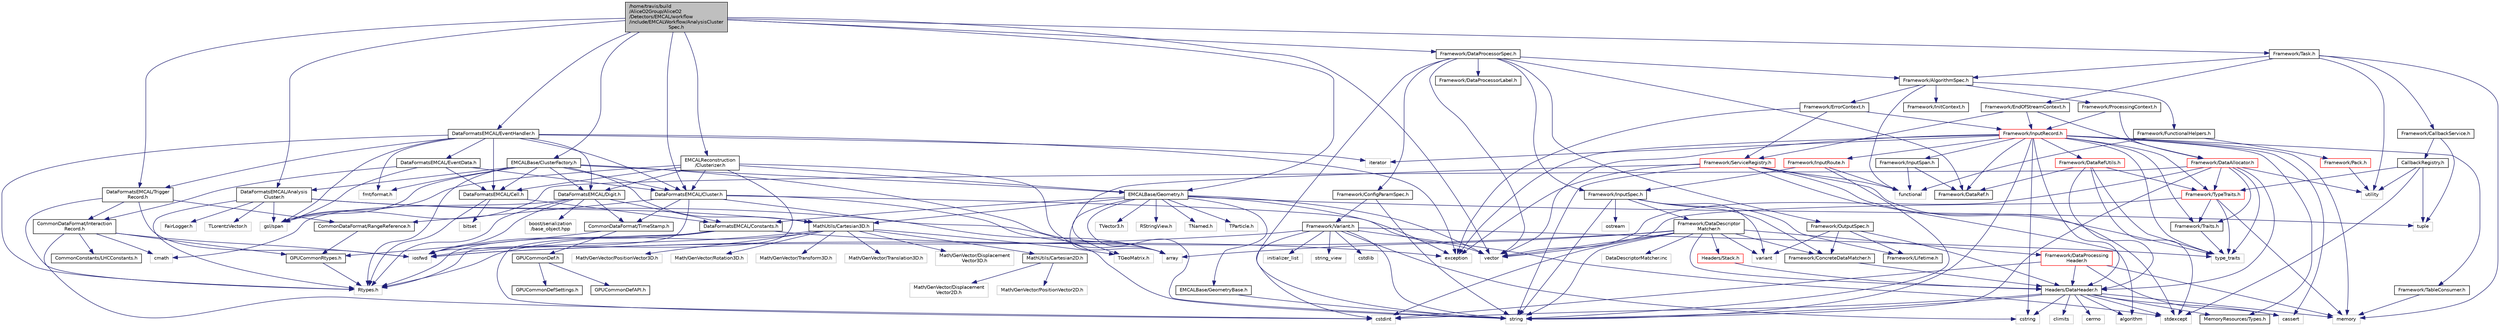 digraph "/home/travis/build/AliceO2Group/AliceO2/Detectors/EMCAL/workflow/include/EMCALWorkflow/AnalysisClusterSpec.h"
{
 // INTERACTIVE_SVG=YES
  bgcolor="transparent";
  edge [fontname="Helvetica",fontsize="10",labelfontname="Helvetica",labelfontsize="10"];
  node [fontname="Helvetica",fontsize="10",shape=record];
  Node0 [label="/home/travis/build\l/AliceO2Group/AliceO2\l/Detectors/EMCAL/workflow\l/include/EMCALWorkflow/AnalysisCluster\lSpec.h",height=0.2,width=0.4,color="black", fillcolor="grey75", style="filled", fontcolor="black"];
  Node0 -> Node1 [color="midnightblue",fontsize="10",style="solid",fontname="Helvetica"];
  Node1 [label="vector",height=0.2,width=0.4,color="grey75"];
  Node0 -> Node2 [color="midnightblue",fontsize="10",style="solid",fontname="Helvetica"];
  Node2 [label="DataFormatsEMCAL/Cluster.h",height=0.2,width=0.4,color="black",URL="$dc/d27/DataFormats_2Detectors_2EMCAL_2include_2DataFormatsEMCAL_2Cluster_8h.html"];
  Node2 -> Node3 [color="midnightblue",fontsize="10",style="solid",fontname="Helvetica"];
  Node3 [label="array",height=0.2,width=0.4,color="grey75"];
  Node2 -> Node4 [color="midnightblue",fontsize="10",style="solid",fontname="Helvetica"];
  Node4 [label="iosfwd",height=0.2,width=0.4,color="grey75"];
  Node2 -> Node5 [color="midnightblue",fontsize="10",style="solid",fontname="Helvetica"];
  Node5 [label="string",height=0.2,width=0.4,color="grey75"];
  Node2 -> Node1 [color="midnightblue",fontsize="10",style="solid",fontname="Helvetica"];
  Node2 -> Node6 [color="midnightblue",fontsize="10",style="solid",fontname="Helvetica"];
  Node6 [label="CommonDataFormat/TimeStamp.h",height=0.2,width=0.4,color="black",URL="$df/d5d/common_2include_2CommonDataFormat_2TimeStamp_8h.html"];
  Node6 -> Node7 [color="midnightblue",fontsize="10",style="solid",fontname="Helvetica"];
  Node7 [label="GPUCommonRtypes.h",height=0.2,width=0.4,color="black",URL="$d2/d45/GPUCommonRtypes_8h.html"];
  Node7 -> Node8 [color="midnightblue",fontsize="10",style="solid",fontname="Helvetica"];
  Node8 [label="Rtypes.h",height=0.2,width=0.4,color="grey75"];
  Node6 -> Node9 [color="midnightblue",fontsize="10",style="solid",fontname="Helvetica"];
  Node9 [label="GPUCommonDef.h",height=0.2,width=0.4,color="black",URL="$df/d21/GPUCommonDef_8h.html"];
  Node9 -> Node10 [color="midnightblue",fontsize="10",style="solid",fontname="Helvetica"];
  Node10 [label="GPUCommonDefSettings.h",height=0.2,width=0.4,color="black",URL="$d5/d93/GPUCommonDefSettings_8h.html"];
  Node9 -> Node11 [color="midnightblue",fontsize="10",style="solid",fontname="Helvetica"];
  Node11 [label="GPUCommonDefAPI.h",height=0.2,width=0.4,color="black",URL="$da/d5a/GPUCommonDefAPI_8h.html"];
  Node2 -> Node12 [color="midnightblue",fontsize="10",style="solid",fontname="Helvetica"];
  Node12 [label="CommonDataFormat/RangeReference.h",height=0.2,width=0.4,color="black",URL="$de/d64/RangeReference_8h.html",tooltip="Class to refer to the 1st entry and N elements of some group in the continuous container. "];
  Node12 -> Node7 [color="midnightblue",fontsize="10",style="solid",fontname="Helvetica"];
  Node0 -> Node13 [color="midnightblue",fontsize="10",style="solid",fontname="Helvetica"];
  Node13 [label="DataFormatsEMCAL/Trigger\lRecord.h",height=0.2,width=0.4,color="black",URL="$d9/d38/EMCAL_2include_2DataFormatsEMCAL_2TriggerRecord_8h.html"];
  Node13 -> Node4 [color="midnightblue",fontsize="10",style="solid",fontname="Helvetica"];
  Node13 -> Node8 [color="midnightblue",fontsize="10",style="solid",fontname="Helvetica"];
  Node13 -> Node14 [color="midnightblue",fontsize="10",style="solid",fontname="Helvetica"];
  Node14 [label="CommonDataFormat/Interaction\lRecord.h",height=0.2,width=0.4,color="black",URL="$d9/d80/InteractionRecord_8h.html"];
  Node14 -> Node7 [color="midnightblue",fontsize="10",style="solid",fontname="Helvetica"];
  Node14 -> Node4 [color="midnightblue",fontsize="10",style="solid",fontname="Helvetica"];
  Node14 -> Node15 [color="midnightblue",fontsize="10",style="solid",fontname="Helvetica"];
  Node15 [label="cmath",height=0.2,width=0.4,color="grey75"];
  Node14 -> Node16 [color="midnightblue",fontsize="10",style="solid",fontname="Helvetica"];
  Node16 [label="cstdint",height=0.2,width=0.4,color="grey75"];
  Node14 -> Node17 [color="midnightblue",fontsize="10",style="solid",fontname="Helvetica"];
  Node17 [label="CommonConstants/LHCConstants.h",height=0.2,width=0.4,color="black",URL="$d4/dc6/LHCConstants_8h.html",tooltip="Header to collect LHC related constants. "];
  Node13 -> Node12 [color="midnightblue",fontsize="10",style="solid",fontname="Helvetica"];
  Node0 -> Node18 [color="midnightblue",fontsize="10",style="solid",fontname="Helvetica"];
  Node18 [label="DataFormatsEMCAL/Analysis\lCluster.h",height=0.2,width=0.4,color="black",URL="$d8/da3/AnalysisCluster_8h.html"];
  Node18 -> Node19 [color="midnightblue",fontsize="10",style="solid",fontname="Helvetica"];
  Node19 [label="FairLogger.h",height=0.2,width=0.4,color="grey75"];
  Node18 -> Node20 [color="midnightblue",fontsize="10",style="solid",fontname="Helvetica"];
  Node20 [label="gsl/span",height=0.2,width=0.4,color="grey75"];
  Node18 -> Node3 [color="midnightblue",fontsize="10",style="solid",fontname="Helvetica"];
  Node18 -> Node8 [color="midnightblue",fontsize="10",style="solid",fontname="Helvetica"];
  Node18 -> Node21 [color="midnightblue",fontsize="10",style="solid",fontname="Helvetica"];
  Node21 [label="MathUtils/Cartesian3D.h",height=0.2,width=0.4,color="black",URL="$dd/d76/Cartesian3D_8h.html"];
  Node21 -> Node22 [color="midnightblue",fontsize="10",style="solid",fontname="Helvetica"];
  Node22 [label="Math/GenVector/Displacement\lVector3D.h",height=0.2,width=0.4,color="grey75"];
  Node21 -> Node23 [color="midnightblue",fontsize="10",style="solid",fontname="Helvetica"];
  Node23 [label="Math/GenVector/PositionVector3D.h",height=0.2,width=0.4,color="grey75"];
  Node21 -> Node24 [color="midnightblue",fontsize="10",style="solid",fontname="Helvetica"];
  Node24 [label="Math/GenVector/Rotation3D.h",height=0.2,width=0.4,color="grey75"];
  Node21 -> Node25 [color="midnightblue",fontsize="10",style="solid",fontname="Helvetica"];
  Node25 [label="Math/GenVector/Transform3D.h",height=0.2,width=0.4,color="grey75"];
  Node21 -> Node26 [color="midnightblue",fontsize="10",style="solid",fontname="Helvetica"];
  Node26 [label="Math/GenVector/Translation3D.h",height=0.2,width=0.4,color="grey75"];
  Node21 -> Node8 [color="midnightblue",fontsize="10",style="solid",fontname="Helvetica"];
  Node21 -> Node27 [color="midnightblue",fontsize="10",style="solid",fontname="Helvetica"];
  Node27 [label="TGeoMatrix.h",height=0.2,width=0.4,color="grey75"];
  Node21 -> Node4 [color="midnightblue",fontsize="10",style="solid",fontname="Helvetica"];
  Node21 -> Node28 [color="midnightblue",fontsize="10",style="solid",fontname="Helvetica"];
  Node28 [label="MathUtils/Cartesian2D.h",height=0.2,width=0.4,color="black",URL="$d2/dd0/Cartesian2D_8h.html"];
  Node28 -> Node29 [color="midnightblue",fontsize="10",style="solid",fontname="Helvetica"];
  Node29 [label="Math/GenVector/Displacement\lVector2D.h",height=0.2,width=0.4,color="grey75"];
  Node28 -> Node30 [color="midnightblue",fontsize="10",style="solid",fontname="Helvetica"];
  Node30 [label="Math/GenVector/PositionVector2D.h",height=0.2,width=0.4,color="grey75"];
  Node18 -> Node31 [color="midnightblue",fontsize="10",style="solid",fontname="Helvetica"];
  Node31 [label="TLorentzVector.h",height=0.2,width=0.4,color="grey75"];
  Node0 -> Node32 [color="midnightblue",fontsize="10",style="solid",fontname="Helvetica"];
  Node32 [label="DataFormatsEMCAL/EventHandler.h",height=0.2,width=0.4,color="black",URL="$da/dcc/EventHandler_8h.html"];
  Node32 -> Node33 [color="midnightblue",fontsize="10",style="solid",fontname="Helvetica"];
  Node33 [label="exception",height=0.2,width=0.4,color="grey75"];
  Node32 -> Node34 [color="midnightblue",fontsize="10",style="solid",fontname="Helvetica"];
  Node34 [label="iterator",height=0.2,width=0.4,color="grey75"];
  Node32 -> Node20 [color="midnightblue",fontsize="10",style="solid",fontname="Helvetica"];
  Node32 -> Node8 [color="midnightblue",fontsize="10",style="solid",fontname="Helvetica"];
  Node32 -> Node35 [color="midnightblue",fontsize="10",style="solid",fontname="Helvetica"];
  Node35 [label="fmt/format.h",height=0.2,width=0.4,color="grey75"];
  Node32 -> Node36 [color="midnightblue",fontsize="10",style="solid",fontname="Helvetica"];
  Node36 [label="DataFormatsEMCAL/Cell.h",height=0.2,width=0.4,color="black",URL="$d5/dd3/DataFormats_2Detectors_2EMCAL_2include_2DataFormatsEMCAL_2Cell_8h.html"];
  Node36 -> Node37 [color="midnightblue",fontsize="10",style="solid",fontname="Helvetica"];
  Node37 [label="bitset",height=0.2,width=0.4,color="grey75"];
  Node36 -> Node8 [color="midnightblue",fontsize="10",style="solid",fontname="Helvetica"];
  Node36 -> Node38 [color="midnightblue",fontsize="10",style="solid",fontname="Helvetica"];
  Node38 [label="DataFormatsEMCAL/Constants.h",height=0.2,width=0.4,color="black",URL="$dd/dda/DataFormats_2Detectors_2EMCAL_2include_2DataFormatsEMCAL_2Constants_8h.html"];
  Node38 -> Node8 [color="midnightblue",fontsize="10",style="solid",fontname="Helvetica"];
  Node38 -> Node4 [color="midnightblue",fontsize="10",style="solid",fontname="Helvetica"];
  Node38 -> Node33 [color="midnightblue",fontsize="10",style="solid",fontname="Helvetica"];
  Node38 -> Node16 [color="midnightblue",fontsize="10",style="solid",fontname="Helvetica"];
  Node32 -> Node2 [color="midnightblue",fontsize="10",style="solid",fontname="Helvetica"];
  Node32 -> Node39 [color="midnightblue",fontsize="10",style="solid",fontname="Helvetica"];
  Node39 [label="DataFormatsEMCAL/Digit.h",height=0.2,width=0.4,color="black",URL="$d3/d6e/DataFormats_2Detectors_2EMCAL_2include_2DataFormatsEMCAL_2Digit_8h.html"];
  Node39 -> Node4 [color="midnightblue",fontsize="10",style="solid",fontname="Helvetica"];
  Node39 -> Node15 [color="midnightblue",fontsize="10",style="solid",fontname="Helvetica"];
  Node39 -> Node8 [color="midnightblue",fontsize="10",style="solid",fontname="Helvetica"];
  Node39 -> Node6 [color="midnightblue",fontsize="10",style="solid",fontname="Helvetica"];
  Node39 -> Node38 [color="midnightblue",fontsize="10",style="solid",fontname="Helvetica"];
  Node39 -> Node40 [color="midnightblue",fontsize="10",style="solid",fontname="Helvetica"];
  Node40 [label="boost/serialization\l/base_object.hpp",height=0.2,width=0.4,color="grey75"];
  Node32 -> Node41 [color="midnightblue",fontsize="10",style="solid",fontname="Helvetica"];
  Node41 [label="DataFormatsEMCAL/EventData.h",height=0.2,width=0.4,color="black",URL="$dd/df3/EventData_8h.html"];
  Node41 -> Node20 [color="midnightblue",fontsize="10",style="solid",fontname="Helvetica"];
  Node41 -> Node14 [color="midnightblue",fontsize="10",style="solid",fontname="Helvetica"];
  Node41 -> Node36 [color="midnightblue",fontsize="10",style="solid",fontname="Helvetica"];
  Node41 -> Node2 [color="midnightblue",fontsize="10",style="solid",fontname="Helvetica"];
  Node32 -> Node13 [color="midnightblue",fontsize="10",style="solid",fontname="Helvetica"];
  Node0 -> Node42 [color="midnightblue",fontsize="10",style="solid",fontname="Helvetica"];
  Node42 [label="EMCALBase/Geometry.h",height=0.2,width=0.4,color="black",URL="$dd/da8/EMCAL_2base_2include_2EMCALBase_2Geometry_8h.html"];
  Node42 -> Node33 [color="midnightblue",fontsize="10",style="solid",fontname="Helvetica"];
  Node42 -> Node5 [color="midnightblue",fontsize="10",style="solid",fontname="Helvetica"];
  Node42 -> Node43 [color="midnightblue",fontsize="10",style="solid",fontname="Helvetica"];
  Node43 [label="tuple",height=0.2,width=0.4,color="grey75"];
  Node42 -> Node1 [color="midnightblue",fontsize="10",style="solid",fontname="Helvetica"];
  Node42 -> Node44 [color="midnightblue",fontsize="10",style="solid",fontname="Helvetica"];
  Node44 [label="RStringView.h",height=0.2,width=0.4,color="grey75"];
  Node42 -> Node27 [color="midnightblue",fontsize="10",style="solid",fontname="Helvetica"];
  Node42 -> Node45 [color="midnightblue",fontsize="10",style="solid",fontname="Helvetica"];
  Node45 [label="TNamed.h",height=0.2,width=0.4,color="grey75"];
  Node42 -> Node46 [color="midnightblue",fontsize="10",style="solid",fontname="Helvetica"];
  Node46 [label="TParticle.h",height=0.2,width=0.4,color="grey75"];
  Node42 -> Node47 [color="midnightblue",fontsize="10",style="solid",fontname="Helvetica"];
  Node47 [label="TVector3.h",height=0.2,width=0.4,color="grey75"];
  Node42 -> Node38 [color="midnightblue",fontsize="10",style="solid",fontname="Helvetica"];
  Node42 -> Node48 [color="midnightblue",fontsize="10",style="solid",fontname="Helvetica"];
  Node48 [label="EMCALBase/GeometryBase.h",height=0.2,width=0.4,color="black",URL="$d5/d5e/GeometryBase_8h.html"];
  Node48 -> Node5 [color="midnightblue",fontsize="10",style="solid",fontname="Helvetica"];
  Node42 -> Node21 [color="midnightblue",fontsize="10",style="solid",fontname="Helvetica"];
  Node0 -> Node49 [color="midnightblue",fontsize="10",style="solid",fontname="Helvetica"];
  Node49 [label="EMCALBase/ClusterFactory.h",height=0.2,width=0.4,color="black",URL="$d0/d55/ClusterFactory_8h.html"];
  Node49 -> Node3 [color="midnightblue",fontsize="10",style="solid",fontname="Helvetica"];
  Node49 -> Node20 [color="midnightblue",fontsize="10",style="solid",fontname="Helvetica"];
  Node49 -> Node8 [color="midnightblue",fontsize="10",style="solid",fontname="Helvetica"];
  Node49 -> Node35 [color="midnightblue",fontsize="10",style="solid",fontname="Helvetica"];
  Node49 -> Node2 [color="midnightblue",fontsize="10",style="solid",fontname="Helvetica"];
  Node49 -> Node39 [color="midnightblue",fontsize="10",style="solid",fontname="Helvetica"];
  Node49 -> Node36 [color="midnightblue",fontsize="10",style="solid",fontname="Helvetica"];
  Node49 -> Node18 [color="midnightblue",fontsize="10",style="solid",fontname="Helvetica"];
  Node49 -> Node42 [color="midnightblue",fontsize="10",style="solid",fontname="Helvetica"];
  Node49 -> Node21 [color="midnightblue",fontsize="10",style="solid",fontname="Helvetica"];
  Node0 -> Node50 [color="midnightblue",fontsize="10",style="solid",fontname="Helvetica"];
  Node50 [label="EMCALReconstruction\l/Clusterizer.h",height=0.2,width=0.4,color="black",URL="$da/d9a/EMCAL_2reconstruction_2include_2EMCALReconstruction_2Clusterizer_8h.html"];
  Node50 -> Node3 [color="midnightblue",fontsize="10",style="solid",fontname="Helvetica"];
  Node50 -> Node20 [color="midnightblue",fontsize="10",style="solid",fontname="Helvetica"];
  Node50 -> Node8 [color="midnightblue",fontsize="10",style="solid",fontname="Helvetica"];
  Node50 -> Node2 [color="midnightblue",fontsize="10",style="solid",fontname="Helvetica"];
  Node50 -> Node39 [color="midnightblue",fontsize="10",style="solid",fontname="Helvetica"];
  Node50 -> Node36 [color="midnightblue",fontsize="10",style="solid",fontname="Helvetica"];
  Node50 -> Node42 [color="midnightblue",fontsize="10",style="solid",fontname="Helvetica"];
  Node0 -> Node51 [color="midnightblue",fontsize="10",style="solid",fontname="Helvetica"];
  Node51 [label="Framework/DataProcessorSpec.h",height=0.2,width=0.4,color="black",URL="$d0/df4/DataProcessorSpec_8h.html"];
  Node51 -> Node52 [color="midnightblue",fontsize="10",style="solid",fontname="Helvetica"];
  Node52 [label="Framework/AlgorithmSpec.h",height=0.2,width=0.4,color="black",URL="$d0/d14/AlgorithmSpec_8h.html"];
  Node52 -> Node53 [color="midnightblue",fontsize="10",style="solid",fontname="Helvetica"];
  Node53 [label="Framework/ProcessingContext.h",height=0.2,width=0.4,color="black",URL="$de/d6a/ProcessingContext_8h.html"];
  Node53 -> Node54 [color="midnightblue",fontsize="10",style="solid",fontname="Helvetica"];
  Node54 [label="Framework/InputRecord.h",height=0.2,width=0.4,color="red",URL="$d6/d5c/InputRecord_8h.html"];
  Node54 -> Node55 [color="midnightblue",fontsize="10",style="solid",fontname="Helvetica"];
  Node55 [label="Framework/DataRef.h",height=0.2,width=0.4,color="black",URL="$d5/dfb/DataRef_8h.html"];
  Node54 -> Node56 [color="midnightblue",fontsize="10",style="solid",fontname="Helvetica"];
  Node56 [label="Framework/DataRefUtils.h",height=0.2,width=0.4,color="red",URL="$d5/db8/DataRefUtils_8h.html"];
  Node56 -> Node55 [color="midnightblue",fontsize="10",style="solid",fontname="Helvetica"];
  Node56 -> Node70 [color="midnightblue",fontsize="10",style="solid",fontname="Helvetica"];
  Node70 [label="Framework/TypeTraits.h",height=0.2,width=0.4,color="red",URL="$d0/d95/TypeTraits_8h.html"];
  Node70 -> Node71 [color="midnightblue",fontsize="10",style="solid",fontname="Helvetica"];
  Node71 [label="type_traits",height=0.2,width=0.4,color="grey75"];
  Node70 -> Node1 [color="midnightblue",fontsize="10",style="solid",fontname="Helvetica"];
  Node70 -> Node65 [color="midnightblue",fontsize="10",style="solid",fontname="Helvetica"];
  Node65 [label="memory",height=0.2,width=0.4,color="grey75"];
  Node70 -> Node72 [color="midnightblue",fontsize="10",style="solid",fontname="Helvetica"];
  Node72 [label="Framework/Traits.h",height=0.2,width=0.4,color="black",URL="$db/d31/Traits_8h.html"];
  Node72 -> Node71 [color="midnightblue",fontsize="10",style="solid",fontname="Helvetica"];
  Node56 -> Node91 [color="midnightblue",fontsize="10",style="solid",fontname="Helvetica"];
  Node91 [label="Headers/DataHeader.h",height=0.2,width=0.4,color="black",URL="$dc/dcd/DataHeader_8h.html"];
  Node91 -> Node16 [color="midnightblue",fontsize="10",style="solid",fontname="Helvetica"];
  Node91 -> Node65 [color="midnightblue",fontsize="10",style="solid",fontname="Helvetica"];
  Node91 -> Node92 [color="midnightblue",fontsize="10",style="solid",fontname="Helvetica"];
  Node92 [label="cassert",height=0.2,width=0.4,color="grey75"];
  Node91 -> Node93 [color="midnightblue",fontsize="10",style="solid",fontname="Helvetica"];
  Node93 [label="cstring",height=0.2,width=0.4,color="grey75"];
  Node91 -> Node94 [color="midnightblue",fontsize="10",style="solid",fontname="Helvetica"];
  Node94 [label="algorithm",height=0.2,width=0.4,color="grey75"];
  Node91 -> Node95 [color="midnightblue",fontsize="10",style="solid",fontname="Helvetica"];
  Node95 [label="stdexcept",height=0.2,width=0.4,color="grey75"];
  Node91 -> Node5 [color="midnightblue",fontsize="10",style="solid",fontname="Helvetica"];
  Node91 -> Node96 [color="midnightblue",fontsize="10",style="solid",fontname="Helvetica"];
  Node96 [label="climits",height=0.2,width=0.4,color="grey75"];
  Node91 -> Node67 [color="midnightblue",fontsize="10",style="solid",fontname="Helvetica"];
  Node67 [label="MemoryResources/Types.h",height=0.2,width=0.4,color="black",URL="$d7/df8/Types_8h.html"];
  Node91 -> Node97 [color="midnightblue",fontsize="10",style="solid",fontname="Helvetica"];
  Node97 [label="cerrno",height=0.2,width=0.4,color="grey75"];
  Node56 -> Node95 [color="midnightblue",fontsize="10",style="solid",fontname="Helvetica"];
  Node56 -> Node71 [color="midnightblue",fontsize="10",style="solid",fontname="Helvetica"];
  Node54 -> Node123 [color="midnightblue",fontsize="10",style="solid",fontname="Helvetica"];
  Node123 [label="Framework/InputRoute.h",height=0.2,width=0.4,color="red",URL="$d5/d19/InputRoute_8h.html"];
  Node123 -> Node101 [color="midnightblue",fontsize="10",style="solid",fontname="Helvetica"];
  Node101 [label="Framework/InputSpec.h",height=0.2,width=0.4,color="black",URL="$d5/d3f/InputSpec_8h.html"];
  Node101 -> Node98 [color="midnightblue",fontsize="10",style="solid",fontname="Helvetica"];
  Node98 [label="Framework/Lifetime.h",height=0.2,width=0.4,color="black",URL="$dc/dca/Lifetime_8h.html"];
  Node101 -> Node99 [color="midnightblue",fontsize="10",style="solid",fontname="Helvetica"];
  Node99 [label="Framework/ConcreteDataMatcher.h",height=0.2,width=0.4,color="black",URL="$d0/d1b/ConcreteDataMatcher_8h.html"];
  Node99 -> Node91 [color="midnightblue",fontsize="10",style="solid",fontname="Helvetica"];
  Node101 -> Node102 [color="midnightblue",fontsize="10",style="solid",fontname="Helvetica"];
  Node102 [label="Framework/DataDescriptor\lMatcher.h",height=0.2,width=0.4,color="black",URL="$d3/da3/DataDescriptorMatcher_8h.html"];
  Node102 -> Node99 [color="midnightblue",fontsize="10",style="solid",fontname="Helvetica"];
  Node102 -> Node103 [color="midnightblue",fontsize="10",style="solid",fontname="Helvetica"];
  Node103 [label="Framework/DataProcessing\lHeader.h",height=0.2,width=0.4,color="red",URL="$d6/dc9/DataProcessingHeader_8h.html"];
  Node103 -> Node91 [color="midnightblue",fontsize="10",style="solid",fontname="Helvetica"];
  Node103 -> Node16 [color="midnightblue",fontsize="10",style="solid",fontname="Helvetica"];
  Node103 -> Node65 [color="midnightblue",fontsize="10",style="solid",fontname="Helvetica"];
  Node103 -> Node92 [color="midnightblue",fontsize="10",style="solid",fontname="Helvetica"];
  Node102 -> Node91 [color="midnightblue",fontsize="10",style="solid",fontname="Helvetica"];
  Node102 -> Node106 [color="midnightblue",fontsize="10",style="solid",fontname="Helvetica"];
  Node106 [label="Headers/Stack.h",height=0.2,width=0.4,color="red",URL="$d4/d00/Headers_2include_2Headers_2Stack_8h.html"];
  Node106 -> Node91 [color="midnightblue",fontsize="10",style="solid",fontname="Helvetica"];
  Node102 -> Node3 [color="midnightblue",fontsize="10",style="solid",fontname="Helvetica"];
  Node102 -> Node16 [color="midnightblue",fontsize="10",style="solid",fontname="Helvetica"];
  Node102 -> Node4 [color="midnightblue",fontsize="10",style="solid",fontname="Helvetica"];
  Node102 -> Node5 [color="midnightblue",fontsize="10",style="solid",fontname="Helvetica"];
  Node102 -> Node100 [color="midnightblue",fontsize="10",style="solid",fontname="Helvetica"];
  Node100 [label="variant",height=0.2,width=0.4,color="grey75"];
  Node102 -> Node1 [color="midnightblue",fontsize="10",style="solid",fontname="Helvetica"];
  Node102 -> Node117 [color="midnightblue",fontsize="10",style="solid",fontname="Helvetica"];
  Node117 [label="DataDescriptorMatcher.inc",height=0.2,width=0.4,color="grey75"];
  Node101 -> Node5 [color="midnightblue",fontsize="10",style="solid",fontname="Helvetica"];
  Node101 -> Node118 [color="midnightblue",fontsize="10",style="solid",fontname="Helvetica"];
  Node118 [label="ostream",height=0.2,width=0.4,color="grey75"];
  Node101 -> Node100 [color="midnightblue",fontsize="10",style="solid",fontname="Helvetica"];
  Node123 -> Node5 [color="midnightblue",fontsize="10",style="solid",fontname="Helvetica"];
  Node123 -> Node126 [color="midnightblue",fontsize="10",style="solid",fontname="Helvetica"];
  Node126 [label="functional",height=0.2,width=0.4,color="grey75"];
  Node54 -> Node70 [color="midnightblue",fontsize="10",style="solid",fontname="Helvetica"];
  Node54 -> Node128 [color="midnightblue",fontsize="10",style="solid",fontname="Helvetica"];
  Node128 [label="Framework/InputSpan.h",height=0.2,width=0.4,color="black",URL="$da/d0f/InputSpan_8h.html"];
  Node128 -> Node55 [color="midnightblue",fontsize="10",style="solid",fontname="Helvetica"];
  Node128 -> Node126 [color="midnightblue",fontsize="10",style="solid",fontname="Helvetica"];
  Node54 -> Node129 [color="midnightblue",fontsize="10",style="solid",fontname="Helvetica"];
  Node129 [label="Framework/TableConsumer.h",height=0.2,width=0.4,color="black",URL="$dc/d03/TableConsumer_8h.html"];
  Node129 -> Node65 [color="midnightblue",fontsize="10",style="solid",fontname="Helvetica"];
  Node54 -> Node72 [color="midnightblue",fontsize="10",style="solid",fontname="Helvetica"];
  Node54 -> Node67 [color="midnightblue",fontsize="10",style="solid",fontname="Helvetica"];
  Node54 -> Node91 [color="midnightblue",fontsize="10",style="solid",fontname="Helvetica"];
  Node54 -> Node34 [color="midnightblue",fontsize="10",style="solid",fontname="Helvetica"];
  Node54 -> Node5 [color="midnightblue",fontsize="10",style="solid",fontname="Helvetica"];
  Node54 -> Node1 [color="midnightblue",fontsize="10",style="solid",fontname="Helvetica"];
  Node54 -> Node93 [color="midnightblue",fontsize="10",style="solid",fontname="Helvetica"];
  Node54 -> Node92 [color="midnightblue",fontsize="10",style="solid",fontname="Helvetica"];
  Node54 -> Node33 [color="midnightblue",fontsize="10",style="solid",fontname="Helvetica"];
  Node54 -> Node65 [color="midnightblue",fontsize="10",style="solid",fontname="Helvetica"];
  Node54 -> Node71 [color="midnightblue",fontsize="10",style="solid",fontname="Helvetica"];
  Node53 -> Node130 [color="midnightblue",fontsize="10",style="solid",fontname="Helvetica"];
  Node130 [label="Framework/DataAllocator.h",height=0.2,width=0.4,color="red",URL="$d1/d28/DataAllocator_8h.html"];
  Node130 -> Node70 [color="midnightblue",fontsize="10",style="solid",fontname="Helvetica"];
  Node130 -> Node72 [color="midnightblue",fontsize="10",style="solid",fontname="Helvetica"];
  Node130 -> Node91 [color="midnightblue",fontsize="10",style="solid",fontname="Helvetica"];
  Node130 -> Node20 [color="midnightblue",fontsize="10",style="solid",fontname="Helvetica"];
  Node130 -> Node1 [color="midnightblue",fontsize="10",style="solid",fontname="Helvetica"];
  Node130 -> Node5 [color="midnightblue",fontsize="10",style="solid",fontname="Helvetica"];
  Node130 -> Node77 [color="midnightblue",fontsize="10",style="solid",fontname="Helvetica"];
  Node77 [label="utility",height=0.2,width=0.4,color="grey75"];
  Node130 -> Node71 [color="midnightblue",fontsize="10",style="solid",fontname="Helvetica"];
  Node52 -> Node149 [color="midnightblue",fontsize="10",style="solid",fontname="Helvetica"];
  Node149 [label="Framework/ErrorContext.h",height=0.2,width=0.4,color="black",URL="$d7/dad/ErrorContext_8h.html"];
  Node149 -> Node54 [color="midnightblue",fontsize="10",style="solid",fontname="Helvetica"];
  Node149 -> Node150 [color="midnightblue",fontsize="10",style="solid",fontname="Helvetica"];
  Node150 [label="Framework/ServiceRegistry.h",height=0.2,width=0.4,color="red",URL="$d8/d17/ServiceRegistry_8h.html"];
  Node150 -> Node94 [color="midnightblue",fontsize="10",style="solid",fontname="Helvetica"];
  Node150 -> Node3 [color="midnightblue",fontsize="10",style="solid",fontname="Helvetica"];
  Node150 -> Node33 [color="midnightblue",fontsize="10",style="solid",fontname="Helvetica"];
  Node150 -> Node126 [color="midnightblue",fontsize="10",style="solid",fontname="Helvetica"];
  Node150 -> Node5 [color="midnightblue",fontsize="10",style="solid",fontname="Helvetica"];
  Node150 -> Node71 [color="midnightblue",fontsize="10",style="solid",fontname="Helvetica"];
  Node150 -> Node95 [color="midnightblue",fontsize="10",style="solid",fontname="Helvetica"];
  Node149 -> Node33 [color="midnightblue",fontsize="10",style="solid",fontname="Helvetica"];
  Node52 -> Node152 [color="midnightblue",fontsize="10",style="solid",fontname="Helvetica"];
  Node152 [label="Framework/InitContext.h",height=0.2,width=0.4,color="black",URL="$d4/d2b/InitContext_8h.html"];
  Node52 -> Node153 [color="midnightblue",fontsize="10",style="solid",fontname="Helvetica"];
  Node153 [label="Framework/FunctionalHelpers.h",height=0.2,width=0.4,color="black",URL="$de/d9b/FunctionalHelpers_8h.html"];
  Node153 -> Node154 [color="midnightblue",fontsize="10",style="solid",fontname="Helvetica"];
  Node154 [label="Framework/Pack.h",height=0.2,width=0.4,color="red",URL="$dd/dce/Pack_8h.html"];
  Node154 -> Node77 [color="midnightblue",fontsize="10",style="solid",fontname="Helvetica"];
  Node153 -> Node126 [color="midnightblue",fontsize="10",style="solid",fontname="Helvetica"];
  Node52 -> Node126 [color="midnightblue",fontsize="10",style="solid",fontname="Helvetica"];
  Node51 -> Node155 [color="midnightblue",fontsize="10",style="solid",fontname="Helvetica"];
  Node155 [label="Framework/ConfigParamSpec.h",height=0.2,width=0.4,color="black",URL="$d0/d1c/ConfigParamSpec_8h.html"];
  Node155 -> Node156 [color="midnightblue",fontsize="10",style="solid",fontname="Helvetica"];
  Node156 [label="Framework/Variant.h",height=0.2,width=0.4,color="black",URL="$de/d56/Variant_8h.html"];
  Node156 -> Node71 [color="midnightblue",fontsize="10",style="solid",fontname="Helvetica"];
  Node156 -> Node93 [color="midnightblue",fontsize="10",style="solid",fontname="Helvetica"];
  Node156 -> Node16 [color="midnightblue",fontsize="10",style="solid",fontname="Helvetica"];
  Node156 -> Node157 [color="midnightblue",fontsize="10",style="solid",fontname="Helvetica"];
  Node157 [label="cstdlib",height=0.2,width=0.4,color="grey75"];
  Node156 -> Node95 [color="midnightblue",fontsize="10",style="solid",fontname="Helvetica"];
  Node156 -> Node4 [color="midnightblue",fontsize="10",style="solid",fontname="Helvetica"];
  Node156 -> Node158 [color="midnightblue",fontsize="10",style="solid",fontname="Helvetica"];
  Node158 [label="initializer_list",height=0.2,width=0.4,color="grey75"];
  Node156 -> Node133 [color="midnightblue",fontsize="10",style="solid",fontname="Helvetica"];
  Node133 [label="string_view",height=0.2,width=0.4,color="grey75"];
  Node156 -> Node5 [color="midnightblue",fontsize="10",style="solid",fontname="Helvetica"];
  Node155 -> Node5 [color="midnightblue",fontsize="10",style="solid",fontname="Helvetica"];
  Node51 -> Node159 [color="midnightblue",fontsize="10",style="solid",fontname="Helvetica"];
  Node159 [label="Framework/DataProcessorLabel.h",height=0.2,width=0.4,color="black",URL="$d1/df2/DataProcessorLabel_8h.html"];
  Node51 -> Node55 [color="midnightblue",fontsize="10",style="solid",fontname="Helvetica"];
  Node51 -> Node101 [color="midnightblue",fontsize="10",style="solid",fontname="Helvetica"];
  Node51 -> Node90 [color="midnightblue",fontsize="10",style="solid",fontname="Helvetica"];
  Node90 [label="Framework/OutputSpec.h",height=0.2,width=0.4,color="black",URL="$db/d2d/OutputSpec_8h.html"];
  Node90 -> Node91 [color="midnightblue",fontsize="10",style="solid",fontname="Helvetica"];
  Node90 -> Node98 [color="midnightblue",fontsize="10",style="solid",fontname="Helvetica"];
  Node90 -> Node99 [color="midnightblue",fontsize="10",style="solid",fontname="Helvetica"];
  Node90 -> Node100 [color="midnightblue",fontsize="10",style="solid",fontname="Helvetica"];
  Node51 -> Node5 [color="midnightblue",fontsize="10",style="solid",fontname="Helvetica"];
  Node51 -> Node1 [color="midnightblue",fontsize="10",style="solid",fontname="Helvetica"];
  Node0 -> Node160 [color="midnightblue",fontsize="10",style="solid",fontname="Helvetica"];
  Node160 [label="Framework/Task.h",height=0.2,width=0.4,color="black",URL="$df/d4f/Task_8h.html"];
  Node160 -> Node52 [color="midnightblue",fontsize="10",style="solid",fontname="Helvetica"];
  Node160 -> Node161 [color="midnightblue",fontsize="10",style="solid",fontname="Helvetica"];
  Node161 [label="Framework/CallbackService.h",height=0.2,width=0.4,color="black",URL="$d9/d7f/CallbackService_8h.html"];
  Node161 -> Node162 [color="midnightblue",fontsize="10",style="solid",fontname="Helvetica"];
  Node162 [label="CallbackRegistry.h",height=0.2,width=0.4,color="black",URL="$d7/d3e/CallbackRegistry_8h.html",tooltip="A generic registry for callbacks. "];
  Node162 -> Node70 [color="midnightblue",fontsize="10",style="solid",fontname="Helvetica"];
  Node162 -> Node43 [color="midnightblue",fontsize="10",style="solid",fontname="Helvetica"];
  Node162 -> Node95 [color="midnightblue",fontsize="10",style="solid",fontname="Helvetica"];
  Node162 -> Node77 [color="midnightblue",fontsize="10",style="solid",fontname="Helvetica"];
  Node161 -> Node43 [color="midnightblue",fontsize="10",style="solid",fontname="Helvetica"];
  Node160 -> Node163 [color="midnightblue",fontsize="10",style="solid",fontname="Helvetica"];
  Node163 [label="Framework/EndOfStreamContext.h",height=0.2,width=0.4,color="black",URL="$d0/d77/EndOfStreamContext_8h.html"];
  Node163 -> Node54 [color="midnightblue",fontsize="10",style="solid",fontname="Helvetica"];
  Node163 -> Node150 [color="midnightblue",fontsize="10",style="solid",fontname="Helvetica"];
  Node163 -> Node130 [color="midnightblue",fontsize="10",style="solid",fontname="Helvetica"];
  Node160 -> Node77 [color="midnightblue",fontsize="10",style="solid",fontname="Helvetica"];
  Node160 -> Node65 [color="midnightblue",fontsize="10",style="solid",fontname="Helvetica"];
}
